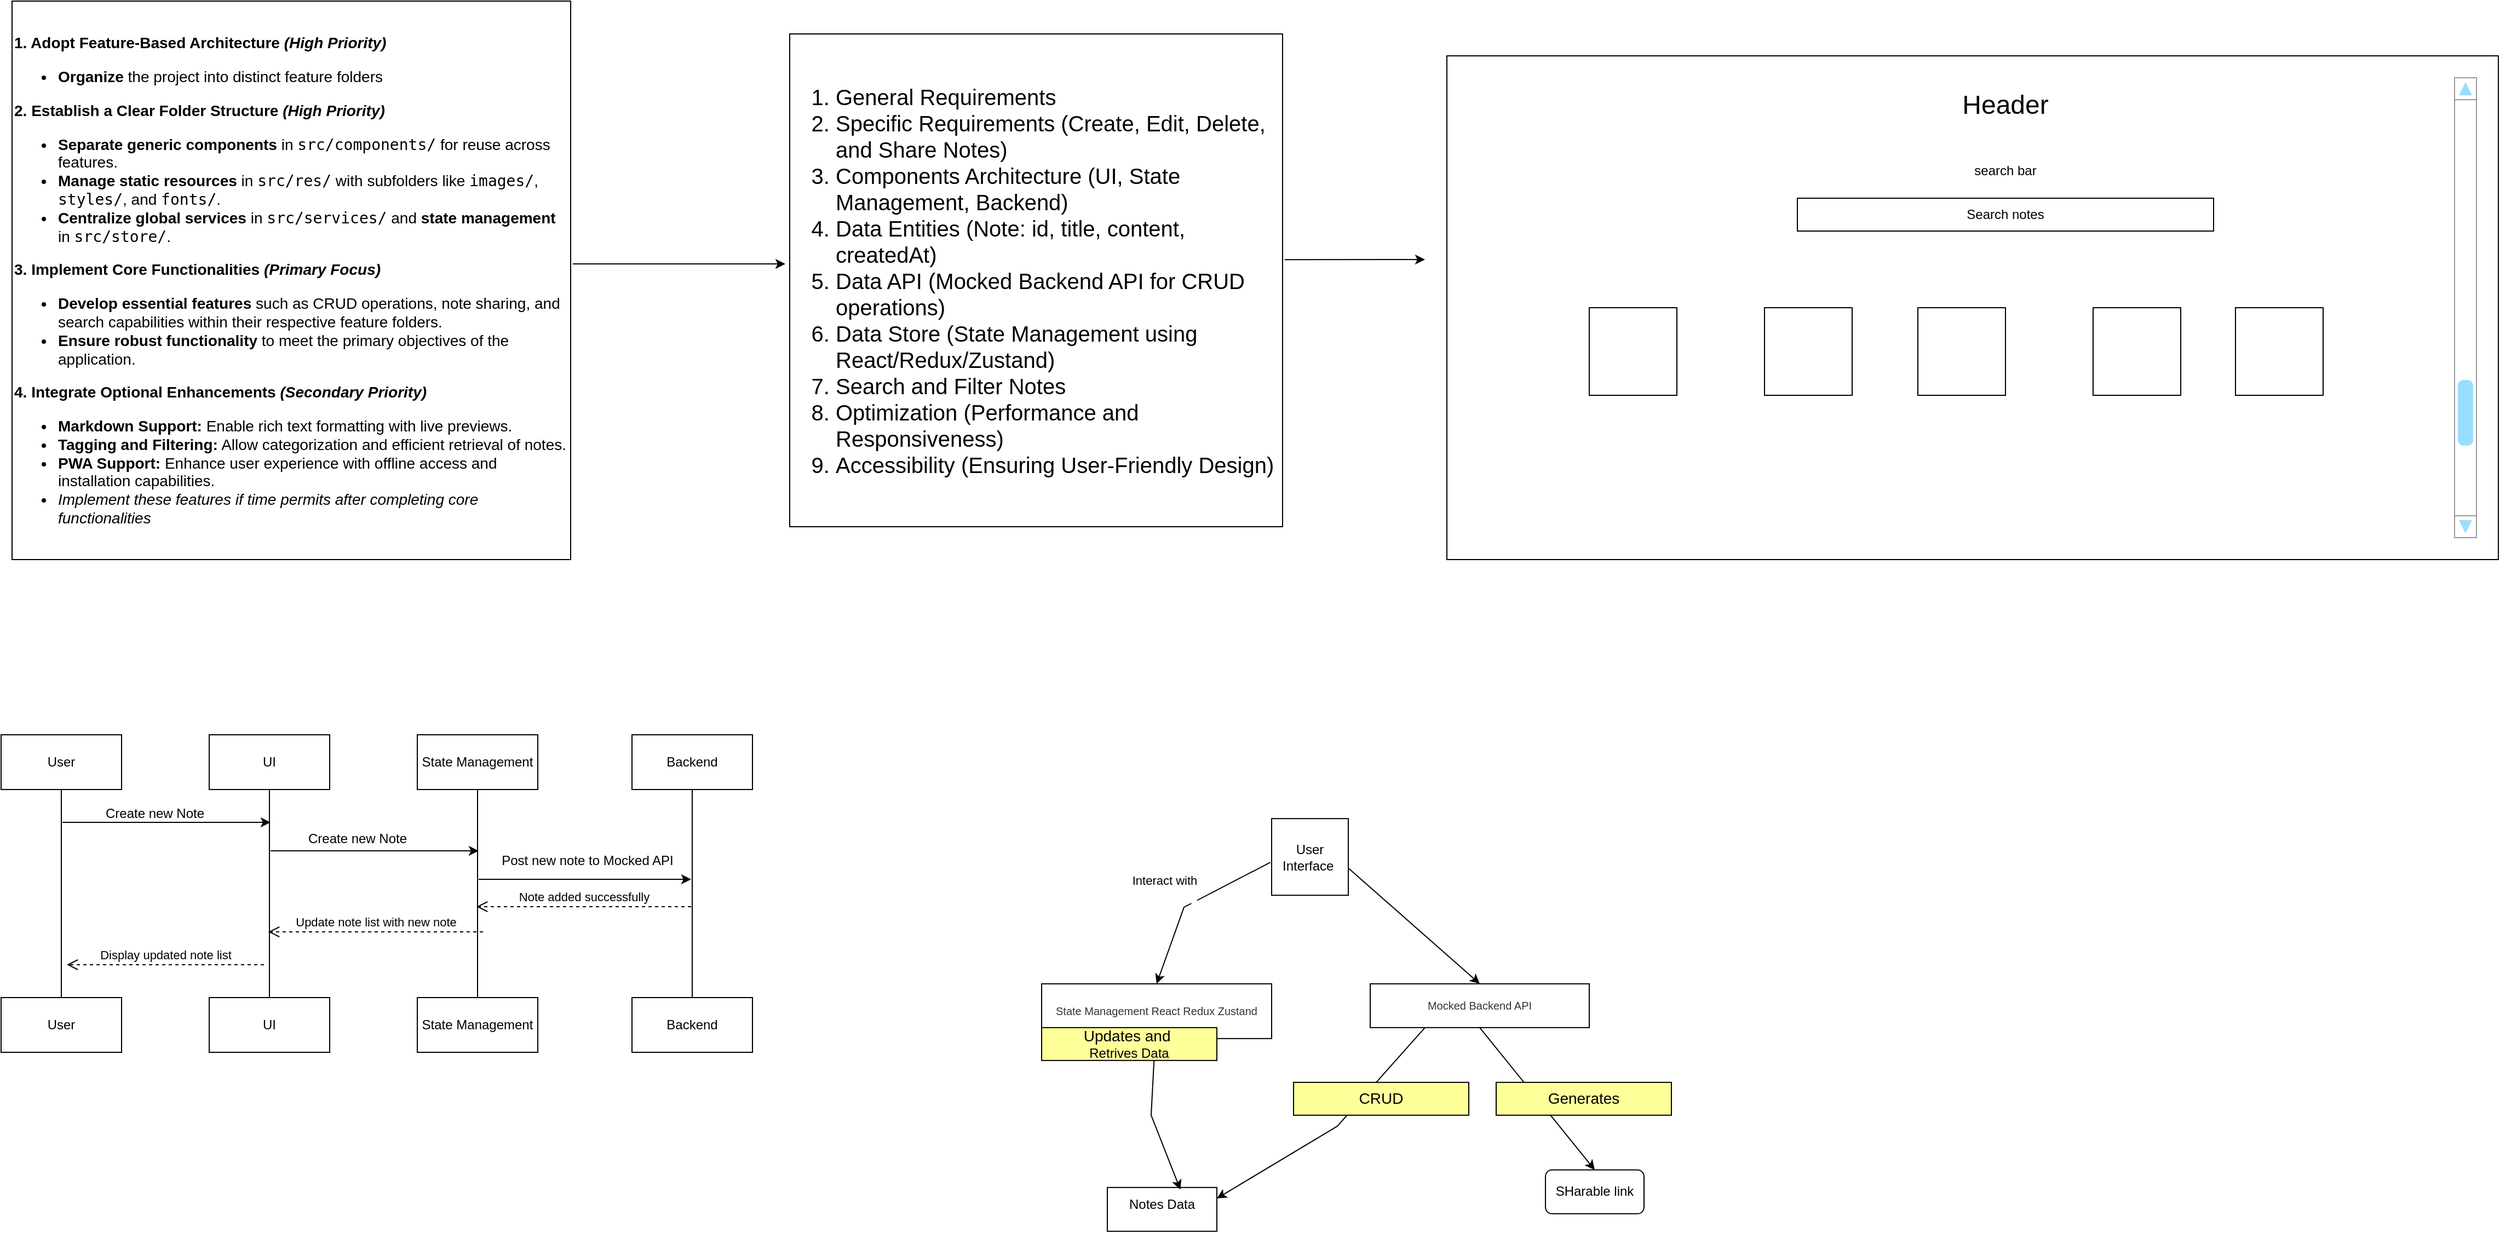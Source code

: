 <mxfile version="24.6.4" type="github">
  <diagram name="Page-1" id="jFwUz_cW1wkvrbOu4nMs">
    <mxGraphModel dx="5304" dy="1153" grid="1" gridSize="10" guides="1" tooltips="1" connect="1" arrows="1" fold="1" page="1" pageScale="1" pageWidth="3300" pageHeight="4681" math="0" shadow="0">
      <root>
        <mxCell id="0" />
        <mxCell id="1" parent="0" />
        <mxCell id="k0v3itlqOyjzF6zA9ZU_-8" value="User Interface&amp;nbsp;" style="whiteSpace=wrap;html=1;aspect=fixed;" vertex="1" parent="1">
          <mxGeometry x="-2090" y="756.58" width="70" height="70" as="geometry" />
        </mxCell>
        <mxCell id="k0v3itlqOyjzF6zA9ZU_-10" value="" style="endArrow=classic;html=1;rounded=0;exitX=-0.018;exitY=0.845;exitDx=0;exitDy=0;exitPerimeter=0;entryX=0.5;entryY=0;entryDx=0;entryDy=0;" edge="1" parent="1" target="k0v3itlqOyjzF6zA9ZU_-15">
          <mxGeometry width="50" height="50" relative="1" as="geometry">
            <mxPoint x="-2091.26" y="796.58" as="sourcePoint" />
            <mxPoint x="-2294.8" y="826.47" as="targetPoint" />
            <Array as="points">
              <mxPoint x="-2170" y="837.43" />
            </Array>
          </mxGeometry>
        </mxCell>
        <mxCell id="k0v3itlqOyjzF6zA9ZU_-11" value="Interact with&lt;div&gt;&lt;br&gt;&lt;/div&gt;" style="edgeLabel;html=1;align=center;verticalAlign=middle;resizable=0;points=[];" vertex="1" connectable="0" parent="k0v3itlqOyjzF6zA9ZU_-10">
          <mxGeometry x="-0.12" relative="1" as="geometry">
            <mxPoint x="-34" y="-10" as="offset" />
          </mxGeometry>
        </mxCell>
        <mxCell id="k0v3itlqOyjzF6zA9ZU_-15" value="&lt;span style=&quot;color: rgb(51, 51, 51); font-family: Arial; font-size: 10px; text-wrap: nowrap; background-color: rgb(255, 255, 255);&quot;&gt;State Management React Redux Zustand&lt;/span&gt;" style="rounded=0;whiteSpace=wrap;html=1;" vertex="1" parent="1">
          <mxGeometry x="-2300" y="907.43" width="210" height="50" as="geometry" />
        </mxCell>
        <mxCell id="k0v3itlqOyjzF6zA9ZU_-16" value="&lt;font face=&quot;Arial&quot; color=&quot;#333333&quot;&gt;&lt;span style=&quot;font-size: 10px; text-wrap: nowrap; background-color: rgb(255, 255, 255);&quot;&gt;Mocked Backend API&lt;/span&gt;&lt;/font&gt;" style="rounded=0;whiteSpace=wrap;html=1;" vertex="1" parent="1">
          <mxGeometry x="-2000" y="907.43" width="200" height="40" as="geometry" />
        </mxCell>
        <mxCell id="k0v3itlqOyjzF6zA9ZU_-17" value="" style="endArrow=classic;html=1;rounded=0;entryX=0.5;entryY=0;entryDx=0;entryDy=0;exitX=1;exitY=0.918;exitDx=0;exitDy=0;exitPerimeter=0;" edge="1" parent="1" target="k0v3itlqOyjzF6zA9ZU_-16">
          <mxGeometry width="50" height="50" relative="1" as="geometry">
            <mxPoint x="-2020" y="801.69" as="sourcePoint" />
            <mxPoint x="-1870" y="727.43" as="targetPoint" />
          </mxGeometry>
        </mxCell>
        <mxCell id="k0v3itlqOyjzF6zA9ZU_-18" value="Notes Data&lt;div&gt;&lt;br&gt;&lt;/div&gt;" style="rounded=0;whiteSpace=wrap;html=1;align=center;verticalAlign=bottom;" vertex="1" parent="1">
          <mxGeometry x="-2240" y="1093.43" width="100" height="40" as="geometry" />
        </mxCell>
        <mxCell id="k0v3itlqOyjzF6zA9ZU_-19" value="" style="endArrow=classic;html=1;rounded=0;entryX=1;entryY=0.25;entryDx=0;entryDy=0;exitX=0.25;exitY=1;exitDx=0;exitDy=0;" edge="1" parent="1" source="k0v3itlqOyjzF6zA9ZU_-16" target="k0v3itlqOyjzF6zA9ZU_-18">
          <mxGeometry width="50" height="50" relative="1" as="geometry">
            <mxPoint x="-2030" y="997.43" as="sourcePoint" />
            <mxPoint x="-1925" y="1086.43" as="targetPoint" />
            <Array as="points">
              <mxPoint x="-2030" y="1037.43" />
            </Array>
          </mxGeometry>
        </mxCell>
        <mxCell id="k0v3itlqOyjzF6zA9ZU_-20" value="" style="endArrow=classic;html=1;rounded=0;entryX=0.667;entryY=0.05;entryDx=0;entryDy=0;entryPerimeter=0;" edge="1" parent="1" source="k0v3itlqOyjzF6zA9ZU_-15" target="k0v3itlqOyjzF6zA9ZU_-18">
          <mxGeometry width="50" height="50" relative="1" as="geometry">
            <mxPoint x="-2250" y="1017.43" as="sourcePoint" />
            <mxPoint x="-2200" y="967.43" as="targetPoint" />
            <Array as="points">
              <mxPoint x="-2200" y="1027.43" />
            </Array>
          </mxGeometry>
        </mxCell>
        <mxCell id="k0v3itlqOyjzF6zA9ZU_-22" value="&lt;div&gt;&lt;br&gt;&lt;/div&gt;" style="edgeLabel;html=1;align=center;verticalAlign=middle;resizable=0;points=[];" vertex="1" connectable="0" parent="1">
          <mxGeometry x="-2214.998" y="1027.43" as="geometry">
            <mxPoint x="257" y="18" as="offset" />
          </mxGeometry>
        </mxCell>
        <mxCell id="k0v3itlqOyjzF6zA9ZU_-23" value="SHarable link" style="rounded=1;whiteSpace=wrap;html=1;" vertex="1" parent="1">
          <mxGeometry x="-1840" y="1077.43" width="90" height="40" as="geometry" />
        </mxCell>
        <mxCell id="k0v3itlqOyjzF6zA9ZU_-30" value="" style="endArrow=classic;html=1;rounded=0;exitX=0.5;exitY=1;exitDx=0;exitDy=0;entryX=0.5;entryY=0;entryDx=0;entryDy=0;" edge="1" parent="1" source="k0v3itlqOyjzF6zA9ZU_-16" target="k0v3itlqOyjzF6zA9ZU_-23">
          <mxGeometry width="50" height="50" relative="1" as="geometry">
            <mxPoint x="-1880" y="1017.43" as="sourcePoint" />
            <mxPoint x="-1870" y="1062.43" as="targetPoint" />
          </mxGeometry>
        </mxCell>
        <mxCell id="k0v3itlqOyjzF6zA9ZU_-34" value="User" style="html=1;whiteSpace=wrap;" vertex="1" parent="1">
          <mxGeometry x="-3250" y="680" width="110" height="50" as="geometry" />
        </mxCell>
        <mxCell id="k0v3itlqOyjzF6zA9ZU_-38" value="User" style="html=1;whiteSpace=wrap;" vertex="1" parent="1">
          <mxGeometry x="-3250" y="920" width="110" height="50" as="geometry" />
        </mxCell>
        <mxCell id="k0v3itlqOyjzF6zA9ZU_-43" value="" style="endArrow=none;html=1;rounded=0;entryX=0.5;entryY=1;entryDx=0;entryDy=0;exitX=0.5;exitY=0;exitDx=0;exitDy=0;" edge="1" parent="1" source="k0v3itlqOyjzF6zA9ZU_-38" target="k0v3itlqOyjzF6zA9ZU_-34">
          <mxGeometry width="50" height="50" relative="1" as="geometry">
            <mxPoint x="-3230" y="870" as="sourcePoint" />
            <mxPoint x="-3180" y="820" as="targetPoint" />
          </mxGeometry>
        </mxCell>
        <mxCell id="k0v3itlqOyjzF6zA9ZU_-48" value="UI" style="html=1;whiteSpace=wrap;" vertex="1" parent="1">
          <mxGeometry x="-3060" y="680" width="110" height="50" as="geometry" />
        </mxCell>
        <mxCell id="k0v3itlqOyjzF6zA9ZU_-49" value="UI" style="html=1;whiteSpace=wrap;" vertex="1" parent="1">
          <mxGeometry x="-3060" y="920" width="110" height="50" as="geometry" />
        </mxCell>
        <mxCell id="k0v3itlqOyjzF6zA9ZU_-50" value="" style="endArrow=none;html=1;rounded=0;entryX=0.5;entryY=1;entryDx=0;entryDy=0;exitX=0.5;exitY=0;exitDx=0;exitDy=0;" edge="1" parent="1" source="k0v3itlqOyjzF6zA9ZU_-49" target="k0v3itlqOyjzF6zA9ZU_-48">
          <mxGeometry width="50" height="50" relative="1" as="geometry">
            <mxPoint x="-3040" y="870" as="sourcePoint" />
            <mxPoint x="-2990" y="820" as="targetPoint" />
          </mxGeometry>
        </mxCell>
        <mxCell id="k0v3itlqOyjzF6zA9ZU_-51" value="" style="endArrow=classic;html=1;rounded=0;" edge="1" parent="1">
          <mxGeometry width="50" height="50" relative="1" as="geometry">
            <mxPoint x="-3194" y="760" as="sourcePoint" />
            <mxPoint x="-3004" y="760" as="targetPoint" />
          </mxGeometry>
        </mxCell>
        <mxCell id="k0v3itlqOyjzF6zA9ZU_-52" value="Display updated note list" style="html=1;verticalAlign=bottom;endArrow=open;dashed=1;endSize=8;curved=0;rounded=0;" edge="1" parent="1">
          <mxGeometry relative="1" as="geometry">
            <mxPoint x="-3010" y="890" as="sourcePoint" />
            <mxPoint x="-3190" y="890" as="targetPoint" />
          </mxGeometry>
        </mxCell>
        <mxCell id="k0v3itlqOyjzF6zA9ZU_-53" value="State Management" style="html=1;whiteSpace=wrap;" vertex="1" parent="1">
          <mxGeometry x="-2870" y="680" width="110" height="50" as="geometry" />
        </mxCell>
        <mxCell id="k0v3itlqOyjzF6zA9ZU_-54" value="State Management" style="html=1;whiteSpace=wrap;" vertex="1" parent="1">
          <mxGeometry x="-2870" y="920" width="110" height="50" as="geometry" />
        </mxCell>
        <mxCell id="k0v3itlqOyjzF6zA9ZU_-55" value="" style="endArrow=none;html=1;rounded=0;entryX=0.5;entryY=1;entryDx=0;entryDy=0;exitX=0.5;exitY=0;exitDx=0;exitDy=0;" edge="1" parent="1" source="k0v3itlqOyjzF6zA9ZU_-54" target="k0v3itlqOyjzF6zA9ZU_-53">
          <mxGeometry width="50" height="50" relative="1" as="geometry">
            <mxPoint x="-2850" y="870" as="sourcePoint" />
            <mxPoint x="-2800" y="820" as="targetPoint" />
          </mxGeometry>
        </mxCell>
        <mxCell id="k0v3itlqOyjzF6zA9ZU_-58" value="" style="endArrow=classic;html=1;rounded=0;" edge="1" parent="1">
          <mxGeometry width="50" height="50" relative="1" as="geometry">
            <mxPoint x="-3004" y="786" as="sourcePoint" />
            <mxPoint x="-2814" y="786" as="targetPoint" />
          </mxGeometry>
        </mxCell>
        <mxCell id="k0v3itlqOyjzF6zA9ZU_-59" value="Update note list with new note" style="html=1;verticalAlign=bottom;endArrow=open;dashed=1;endSize=8;curved=0;rounded=0;" edge="1" parent="1">
          <mxGeometry relative="1" as="geometry">
            <mxPoint x="-2810" y="860" as="sourcePoint" />
            <mxPoint x="-3006" y="860" as="targetPoint" />
          </mxGeometry>
        </mxCell>
        <mxCell id="k0v3itlqOyjzF6zA9ZU_-61" value="Backend" style="html=1;whiteSpace=wrap;" vertex="1" parent="1">
          <mxGeometry x="-2674" y="680" width="110" height="50" as="geometry" />
        </mxCell>
        <mxCell id="k0v3itlqOyjzF6zA9ZU_-62" value="Backend" style="html=1;whiteSpace=wrap;" vertex="1" parent="1">
          <mxGeometry x="-2674" y="920" width="110" height="50" as="geometry" />
        </mxCell>
        <mxCell id="k0v3itlqOyjzF6zA9ZU_-63" value="" style="endArrow=none;html=1;rounded=0;entryX=0.5;entryY=1;entryDx=0;entryDy=0;exitX=0.5;exitY=0;exitDx=0;exitDy=0;" edge="1" parent="1" source="k0v3itlqOyjzF6zA9ZU_-62" target="k0v3itlqOyjzF6zA9ZU_-61">
          <mxGeometry width="50" height="50" relative="1" as="geometry">
            <mxPoint x="-2654" y="870" as="sourcePoint" />
            <mxPoint x="-2604" y="820" as="targetPoint" />
          </mxGeometry>
        </mxCell>
        <mxCell id="k0v3itlqOyjzF6zA9ZU_-64" value="" style="endArrow=classic;html=1;rounded=0;" edge="1" parent="1">
          <mxGeometry width="50" height="50" relative="1" as="geometry">
            <mxPoint x="-2814" y="812" as="sourcePoint" />
            <mxPoint x="-2620" y="812" as="targetPoint" />
          </mxGeometry>
        </mxCell>
        <mxCell id="k0v3itlqOyjzF6zA9ZU_-65" value="Note added successfully" style="html=1;verticalAlign=bottom;endArrow=open;dashed=1;endSize=8;curved=0;rounded=0;" edge="1" parent="1">
          <mxGeometry relative="1" as="geometry">
            <mxPoint x="-2620" y="837" as="sourcePoint" />
            <mxPoint x="-2816" y="837" as="targetPoint" />
          </mxGeometry>
        </mxCell>
        <mxCell id="k0v3itlqOyjzF6zA9ZU_-67" value="Create new Note" style="text;html=1;align=center;verticalAlign=middle;resizable=0;points=[];autosize=1;strokeColor=none;fillColor=none;" vertex="1" parent="1">
          <mxGeometry x="-3165" y="737" width="110" height="30" as="geometry" />
        </mxCell>
        <mxCell id="k0v3itlqOyjzF6zA9ZU_-68" value="Create new Note" style="text;html=1;align=center;verticalAlign=middle;resizable=0;points=[];autosize=1;strokeColor=none;fillColor=none;" vertex="1" parent="1">
          <mxGeometry x="-2980" y="760" width="110" height="30" as="geometry" />
        </mxCell>
        <mxCell id="k0v3itlqOyjzF6zA9ZU_-70" value="Post new note to Mocked API" style="text;html=1;align=center;verticalAlign=middle;resizable=0;points=[];autosize=1;strokeColor=none;fillColor=none;" vertex="1" parent="1">
          <mxGeometry x="-2805" y="780" width="180" height="30" as="geometry" />
        </mxCell>
        <mxCell id="k0v3itlqOyjzF6zA9ZU_-72" value="&lt;font style=&quot;text-wrap: nowrap; font-size: 14px;&quot;&gt;Updates and&amp;nbsp;&lt;/font&gt;&lt;div style=&quot;text-wrap: nowrap;&quot;&gt;&lt;font style=&quot;font-size: 12px;&quot;&gt;Retrives Data&lt;/font&gt;&lt;/div&gt;" style="rounded=0;whiteSpace=wrap;html=1;fillColor=#FFFF99;" vertex="1" parent="1">
          <mxGeometry x="-2300" y="947.43" width="160" height="30" as="geometry" />
        </mxCell>
        <mxCell id="k0v3itlqOyjzF6zA9ZU_-73" value="&lt;span style=&quot;font-size: 14px; text-wrap: nowrap;&quot;&gt;CRUD&lt;/span&gt;" style="rounded=0;whiteSpace=wrap;html=1;fillColor=#FFFF99;" vertex="1" parent="1">
          <mxGeometry x="-2070" y="997.43" width="160" height="30" as="geometry" />
        </mxCell>
        <mxCell id="k0v3itlqOyjzF6zA9ZU_-74" value="&lt;span style=&quot;font-size: 14px; text-wrap: nowrap;&quot;&gt;Generates&lt;/span&gt;" style="rounded=0;whiteSpace=wrap;html=1;fillColor=#FFFF99;" vertex="1" parent="1">
          <mxGeometry x="-1885" y="997.43" width="160" height="30" as="geometry" />
        </mxCell>
        <mxCell id="k0v3itlqOyjzF6zA9ZU_-76" value="&lt;div style=&quot;font-size: 20px;&quot;&gt;&lt;ol&gt;&lt;li&gt;General Requirements&lt;/li&gt;&lt;li&gt;Specific Requirements (Create, Edit, Delete, and Share Notes)&lt;/li&gt;&lt;li&gt;Components Architecture (UI, State Management, Backend)&lt;/li&gt;&lt;li&gt;Data Entities (Note: id, title, content, createdAt)&lt;/li&gt;&lt;li&gt;Data API (Mocked Backend API for CRUD operations)&lt;/li&gt;&lt;li&gt;Data Store (State Management using React/Redux/Zustand)&lt;/li&gt;&lt;li&gt;Search and Filter Notes&lt;/li&gt;&lt;li&gt;Optimization (Performance and Responsiveness)&lt;/li&gt;&lt;li&gt;Accessibility (Ensuring User-Friendly Design)&lt;/li&gt;&lt;/ol&gt;&lt;p&gt;&lt;/p&gt;&lt;/div&gt;" style="whiteSpace=wrap;html=1;aspect=fixed;align=left;" vertex="1" parent="1">
          <mxGeometry x="-2530" y="40" width="450" height="450" as="geometry" />
        </mxCell>
        <mxCell id="k0v3itlqOyjzF6zA9ZU_-79" value="&lt;h3 style=&quot;font-size: 14px;&quot;&gt;&lt;strong style=&quot;font-size: 14px;&quot;&gt;1. Adopt Feature-Based Architecture&lt;/strong&gt; &lt;em style=&quot;font-size: 14px;&quot;&gt;(High Priority)&lt;/em&gt;&lt;/h3&gt;&lt;ul style=&quot;font-size: 14px;&quot;&gt;&lt;li style=&quot;font-size: 14px;&quot;&gt;&lt;strong style=&quot;font-size: 14px;&quot;&gt;Organize&lt;/strong&gt; the project into distinct feature folders&amp;nbsp;&lt;/li&gt;&lt;/ul&gt;&lt;h3 style=&quot;font-size: 14px;&quot;&gt;&lt;strong style=&quot;font-size: 14px;&quot;&gt;2. Establish a Clear Folder Structure&lt;/strong&gt; &lt;em style=&quot;font-size: 14px;&quot;&gt;(High Priority)&lt;/em&gt;&lt;/h3&gt;&lt;ul style=&quot;font-size: 14px;&quot;&gt;&lt;li style=&quot;font-size: 14px;&quot;&gt;&lt;strong style=&quot;font-size: 14px;&quot;&gt;Separate generic components&lt;/strong&gt; in &lt;code style=&quot;font-size: 14px;&quot;&gt;src/components/&lt;/code&gt; for reuse across features.&lt;/li&gt;&lt;li style=&quot;font-size: 14px;&quot;&gt;&lt;strong style=&quot;font-size: 14px;&quot;&gt;Manage static resources&lt;/strong&gt; in &lt;code style=&quot;font-size: 14px;&quot;&gt;src/res/&lt;/code&gt; with subfolders like &lt;code style=&quot;font-size: 14px;&quot;&gt;images/&lt;/code&gt;, &lt;code style=&quot;font-size: 14px;&quot;&gt;styles/&lt;/code&gt;, and &lt;code style=&quot;font-size: 14px;&quot;&gt;fonts/&lt;/code&gt;.&lt;/li&gt;&lt;li style=&quot;font-size: 14px;&quot;&gt;&lt;strong style=&quot;font-size: 14px;&quot;&gt;Centralize global services&lt;/strong&gt; in &lt;code style=&quot;font-size: 14px;&quot;&gt;src/services/&lt;/code&gt; and &lt;strong style=&quot;font-size: 14px;&quot;&gt;state management&lt;/strong&gt; in &lt;code style=&quot;font-size: 14px;&quot;&gt;src/store/&lt;/code&gt;.&lt;/li&gt;&lt;/ul&gt;&lt;h3 style=&quot;font-size: 14px;&quot;&gt;&lt;strong style=&quot;font-size: 14px;&quot;&gt;3. Implement Core Functionalities&lt;/strong&gt; &lt;em style=&quot;font-size: 14px;&quot;&gt;(Primary Focus)&lt;/em&gt;&lt;/h3&gt;&lt;ul style=&quot;font-size: 14px;&quot;&gt;&lt;li style=&quot;font-size: 14px;&quot;&gt;&lt;strong style=&quot;font-size: 14px;&quot;&gt;Develop essential features&lt;/strong&gt; such as CRUD operations, note sharing, and search capabilities within their respective feature folders.&lt;/li&gt;&lt;li style=&quot;font-size: 14px;&quot;&gt;&lt;strong style=&quot;font-size: 14px;&quot;&gt;Ensure robust functionality&lt;/strong&gt; to meet the primary objectives of the application.&lt;/li&gt;&lt;/ul&gt;&lt;h3 style=&quot;font-size: 14px;&quot;&gt;&lt;strong style=&quot;font-size: 14px;&quot;&gt;4. Integrate Optional Enhancements&lt;/strong&gt; &lt;em style=&quot;font-size: 14px;&quot;&gt;(Secondary Priority)&lt;/em&gt;&lt;/h3&gt;&lt;ul style=&quot;font-size: 14px;&quot;&gt;&lt;li style=&quot;font-size: 14px;&quot;&gt;&lt;strong style=&quot;font-size: 14px;&quot;&gt;Markdown Support:&lt;/strong&gt; Enable rich text formatting with live previews.&lt;/li&gt;&lt;li style=&quot;font-size: 14px;&quot;&gt;&lt;strong style=&quot;font-size: 14px;&quot;&gt;Tagging and Filtering:&lt;/strong&gt; Allow categorization and efficient retrieval of notes.&lt;/li&gt;&lt;li style=&quot;font-size: 14px;&quot;&gt;&lt;strong style=&quot;font-size: 14px;&quot;&gt;PWA Support:&lt;/strong&gt; Enhance user experience with offline access and installation capabilities.&lt;/li&gt;&lt;li style=&quot;font-size: 14px;&quot;&gt;&lt;em style=&quot;font-size: 14px;&quot;&gt;Implement these features if time permits after completing core functionalities&lt;/em&gt;&lt;/li&gt;&lt;/ul&gt;" style="html=1;aspect=fixed;align=left;fontSize=14;whiteSpace=wrap;" vertex="1" parent="1">
          <mxGeometry x="-3240" y="10" width="510" height="510" as="geometry" />
        </mxCell>
        <mxCell id="k0v3itlqOyjzF6zA9ZU_-80" value="" style="endArrow=classic;html=1;rounded=0;" edge="1" parent="1">
          <mxGeometry width="50" height="50" relative="1" as="geometry">
            <mxPoint x="-2728" y="250" as="sourcePoint" />
            <mxPoint x="-2534" y="250" as="targetPoint" />
          </mxGeometry>
        </mxCell>
        <mxCell id="k0v3itlqOyjzF6zA9ZU_-81" value="" style="endArrow=classic;html=1;rounded=0;exitX=1.004;exitY=0.458;exitDx=0;exitDy=0;exitPerimeter=0;" edge="1" parent="1" source="k0v3itlqOyjzF6zA9ZU_-76">
          <mxGeometry width="50" height="50" relative="1" as="geometry">
            <mxPoint x="-2060" y="260" as="sourcePoint" />
            <mxPoint x="-1950" y="246" as="targetPoint" />
          </mxGeometry>
        </mxCell>
        <mxCell id="k0v3itlqOyjzF6zA9ZU_-83" value="" style="verticalLabelPosition=bottom;verticalAlign=top;html=1;shape=mxgraph.basic.rect;fillColor2=none;strokeWidth=1;size=20;indent=5;" vertex="1" parent="1">
          <mxGeometry x="-1930" y="60" width="960" height="460" as="geometry" />
        </mxCell>
        <mxCell id="k0v3itlqOyjzF6zA9ZU_-84" value="&lt;div&gt;Search notes&lt;/div&gt;" style="rounded=0;whiteSpace=wrap;html=1;" vertex="1" parent="1">
          <mxGeometry x="-1610" y="190" width="380" height="30" as="geometry" />
        </mxCell>
        <mxCell id="k0v3itlqOyjzF6zA9ZU_-88" value="&lt;font style=&quot;font-size: 24px;&quot;&gt;Header&lt;/font&gt;" style="text;html=1;align=center;verticalAlign=middle;whiteSpace=wrap;rounded=0;" vertex="1" parent="1">
          <mxGeometry x="-1450" y="90" width="60" height="30" as="geometry" />
        </mxCell>
        <mxCell id="k0v3itlqOyjzF6zA9ZU_-89" value="search bar" style="text;html=1;align=center;verticalAlign=middle;whiteSpace=wrap;rounded=0;" vertex="1" parent="1">
          <mxGeometry x="-1450" y="150" width="60" height="30" as="geometry" />
        </mxCell>
        <mxCell id="k0v3itlqOyjzF6zA9ZU_-90" value="" style="whiteSpace=wrap;html=1;aspect=fixed;" vertex="1" parent="1">
          <mxGeometry x="-1800" y="290" width="80" height="80" as="geometry" />
        </mxCell>
        <mxCell id="k0v3itlqOyjzF6zA9ZU_-92" value="" style="whiteSpace=wrap;html=1;aspect=fixed;" vertex="1" parent="1">
          <mxGeometry x="-1640" y="290" width="80" height="80" as="geometry" />
        </mxCell>
        <mxCell id="k0v3itlqOyjzF6zA9ZU_-93" value="" style="whiteSpace=wrap;html=1;aspect=fixed;" vertex="1" parent="1">
          <mxGeometry x="-1500" y="290" width="80" height="80" as="geometry" />
        </mxCell>
        <mxCell id="k0v3itlqOyjzF6zA9ZU_-94" value="" style="whiteSpace=wrap;html=1;aspect=fixed;" vertex="1" parent="1">
          <mxGeometry x="-1340" y="290" width="80" height="80" as="geometry" />
        </mxCell>
        <mxCell id="k0v3itlqOyjzF6zA9ZU_-95" value="" style="whiteSpace=wrap;html=1;aspect=fixed;" vertex="1" parent="1">
          <mxGeometry x="-1210" y="290" width="80" height="80" as="geometry" />
        </mxCell>
        <mxCell id="k0v3itlqOyjzF6zA9ZU_-96" value="" style="verticalLabelPosition=bottom;shadow=0;dashed=0;align=center;html=1;verticalAlign=top;strokeWidth=1;shape=mxgraph.mockup.navigation.scrollBar;strokeColor=#999999;barPos=20;fillColor2=#99ddff;strokeColor2=none;direction=north;" vertex="1" parent="1">
          <mxGeometry x="-1010" y="80" width="20" height="420" as="geometry" />
        </mxCell>
      </root>
    </mxGraphModel>
  </diagram>
</mxfile>
